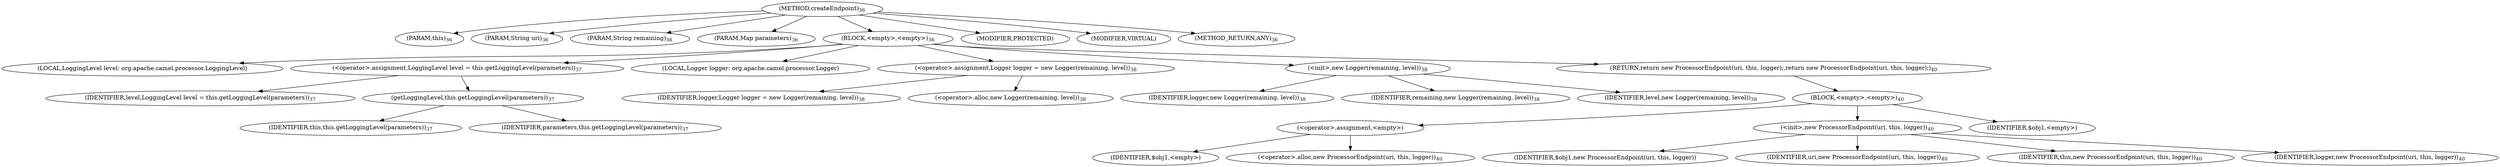 digraph "createEndpoint" {  
"16" [label = <(METHOD,createEndpoint)<SUB>36</SUB>> ]
"4" [label = <(PARAM,this)<SUB>36</SUB>> ]
"17" [label = <(PARAM,String uri)<SUB>36</SUB>> ]
"18" [label = <(PARAM,String remaining)<SUB>36</SUB>> ]
"19" [label = <(PARAM,Map parameters)<SUB>36</SUB>> ]
"20" [label = <(BLOCK,&lt;empty&gt;,&lt;empty&gt;)<SUB>36</SUB>> ]
"21" [label = <(LOCAL,LoggingLevel level: org.apache.camel.processor.LoggingLevel)> ]
"22" [label = <(&lt;operator&gt;.assignment,LoggingLevel level = this.getLoggingLevel(parameters))<SUB>37</SUB>> ]
"23" [label = <(IDENTIFIER,level,LoggingLevel level = this.getLoggingLevel(parameters))<SUB>37</SUB>> ]
"24" [label = <(getLoggingLevel,this.getLoggingLevel(parameters))<SUB>37</SUB>> ]
"3" [label = <(IDENTIFIER,this,this.getLoggingLevel(parameters))<SUB>37</SUB>> ]
"25" [label = <(IDENTIFIER,parameters,this.getLoggingLevel(parameters))<SUB>37</SUB>> ]
"6" [label = <(LOCAL,Logger logger: org.apache.camel.processor.Logger)> ]
"26" [label = <(&lt;operator&gt;.assignment,Logger logger = new Logger(remaining, level))<SUB>38</SUB>> ]
"27" [label = <(IDENTIFIER,logger,Logger logger = new Logger(remaining, level))<SUB>38</SUB>> ]
"28" [label = <(&lt;operator&gt;.alloc,new Logger(remaining, level))<SUB>38</SUB>> ]
"29" [label = <(&lt;init&gt;,new Logger(remaining, level))<SUB>38</SUB>> ]
"5" [label = <(IDENTIFIER,logger,new Logger(remaining, level))<SUB>38</SUB>> ]
"30" [label = <(IDENTIFIER,remaining,new Logger(remaining, level))<SUB>38</SUB>> ]
"31" [label = <(IDENTIFIER,level,new Logger(remaining, level))<SUB>38</SUB>> ]
"32" [label = <(RETURN,return new ProcessorEndpoint(uri, this, logger);,return new ProcessorEndpoint(uri, this, logger);)<SUB>40</SUB>> ]
"33" [label = <(BLOCK,&lt;empty&gt;,&lt;empty&gt;)<SUB>40</SUB>> ]
"34" [label = <(&lt;operator&gt;.assignment,&lt;empty&gt;)> ]
"35" [label = <(IDENTIFIER,$obj1,&lt;empty&gt;)> ]
"36" [label = <(&lt;operator&gt;.alloc,new ProcessorEndpoint(uri, this, logger))<SUB>40</SUB>> ]
"37" [label = <(&lt;init&gt;,new ProcessorEndpoint(uri, this, logger))<SUB>40</SUB>> ]
"38" [label = <(IDENTIFIER,$obj1,new ProcessorEndpoint(uri, this, logger))> ]
"39" [label = <(IDENTIFIER,uri,new ProcessorEndpoint(uri, this, logger))<SUB>40</SUB>> ]
"7" [label = <(IDENTIFIER,this,new ProcessorEndpoint(uri, this, logger))<SUB>40</SUB>> ]
"40" [label = <(IDENTIFIER,logger,new ProcessorEndpoint(uri, this, logger))<SUB>40</SUB>> ]
"41" [label = <(IDENTIFIER,$obj1,&lt;empty&gt;)> ]
"42" [label = <(MODIFIER,PROTECTED)> ]
"43" [label = <(MODIFIER,VIRTUAL)> ]
"44" [label = <(METHOD_RETURN,ANY)<SUB>36</SUB>> ]
  "16" -> "4" 
  "16" -> "17" 
  "16" -> "18" 
  "16" -> "19" 
  "16" -> "20" 
  "16" -> "42" 
  "16" -> "43" 
  "16" -> "44" 
  "20" -> "21" 
  "20" -> "22" 
  "20" -> "6" 
  "20" -> "26" 
  "20" -> "29" 
  "20" -> "32" 
  "22" -> "23" 
  "22" -> "24" 
  "24" -> "3" 
  "24" -> "25" 
  "26" -> "27" 
  "26" -> "28" 
  "29" -> "5" 
  "29" -> "30" 
  "29" -> "31" 
  "32" -> "33" 
  "33" -> "34" 
  "33" -> "37" 
  "33" -> "41" 
  "34" -> "35" 
  "34" -> "36" 
  "37" -> "38" 
  "37" -> "39" 
  "37" -> "7" 
  "37" -> "40" 
}
